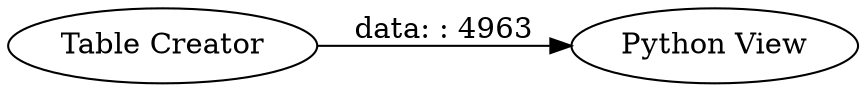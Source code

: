 digraph {
	"2524940271241484617_6" [label="Table Creator"]
	"2524940271241484617_7" [label="Python View"]
	"2524940271241484617_6" -> "2524940271241484617_7" [label="data: : 4963"]
	rankdir=LR
}
